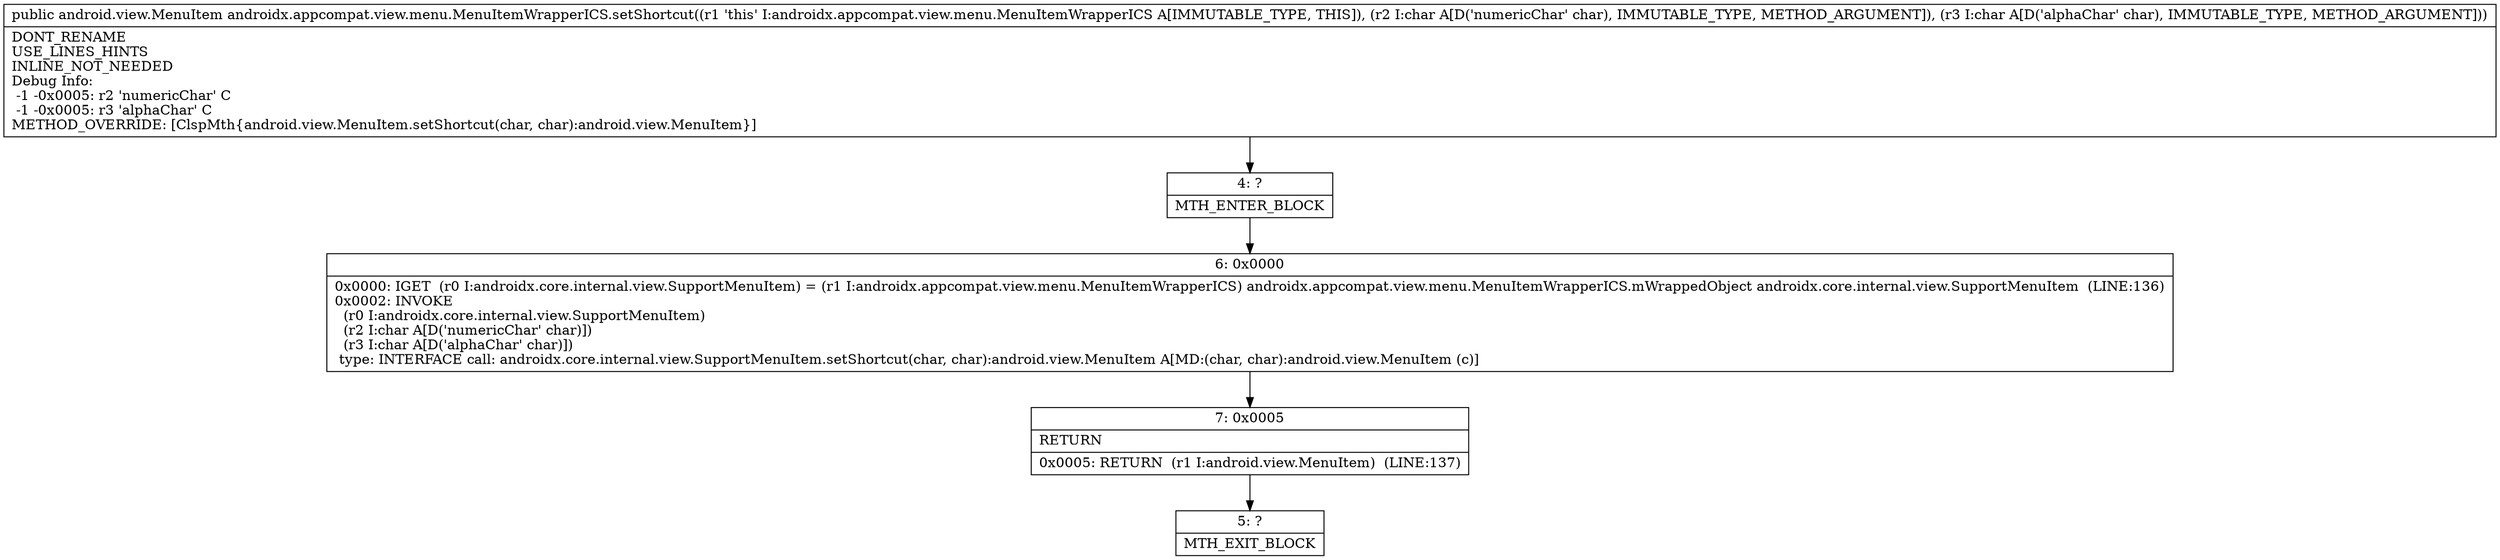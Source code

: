 digraph "CFG forandroidx.appcompat.view.menu.MenuItemWrapperICS.setShortcut(CC)Landroid\/view\/MenuItem;" {
Node_4 [shape=record,label="{4\:\ ?|MTH_ENTER_BLOCK\l}"];
Node_6 [shape=record,label="{6\:\ 0x0000|0x0000: IGET  (r0 I:androidx.core.internal.view.SupportMenuItem) = (r1 I:androidx.appcompat.view.menu.MenuItemWrapperICS) androidx.appcompat.view.menu.MenuItemWrapperICS.mWrappedObject androidx.core.internal.view.SupportMenuItem  (LINE:136)\l0x0002: INVOKE  \l  (r0 I:androidx.core.internal.view.SupportMenuItem)\l  (r2 I:char A[D('numericChar' char)])\l  (r3 I:char A[D('alphaChar' char)])\l type: INTERFACE call: androidx.core.internal.view.SupportMenuItem.setShortcut(char, char):android.view.MenuItem A[MD:(char, char):android.view.MenuItem (c)]\l}"];
Node_7 [shape=record,label="{7\:\ 0x0005|RETURN\l|0x0005: RETURN  (r1 I:android.view.MenuItem)  (LINE:137)\l}"];
Node_5 [shape=record,label="{5\:\ ?|MTH_EXIT_BLOCK\l}"];
MethodNode[shape=record,label="{public android.view.MenuItem androidx.appcompat.view.menu.MenuItemWrapperICS.setShortcut((r1 'this' I:androidx.appcompat.view.menu.MenuItemWrapperICS A[IMMUTABLE_TYPE, THIS]), (r2 I:char A[D('numericChar' char), IMMUTABLE_TYPE, METHOD_ARGUMENT]), (r3 I:char A[D('alphaChar' char), IMMUTABLE_TYPE, METHOD_ARGUMENT]))  | DONT_RENAME\lUSE_LINES_HINTS\lINLINE_NOT_NEEDED\lDebug Info:\l  \-1 \-0x0005: r2 'numericChar' C\l  \-1 \-0x0005: r3 'alphaChar' C\lMETHOD_OVERRIDE: [ClspMth\{android.view.MenuItem.setShortcut(char, char):android.view.MenuItem\}]\l}"];
MethodNode -> Node_4;Node_4 -> Node_6;
Node_6 -> Node_7;
Node_7 -> Node_5;
}

